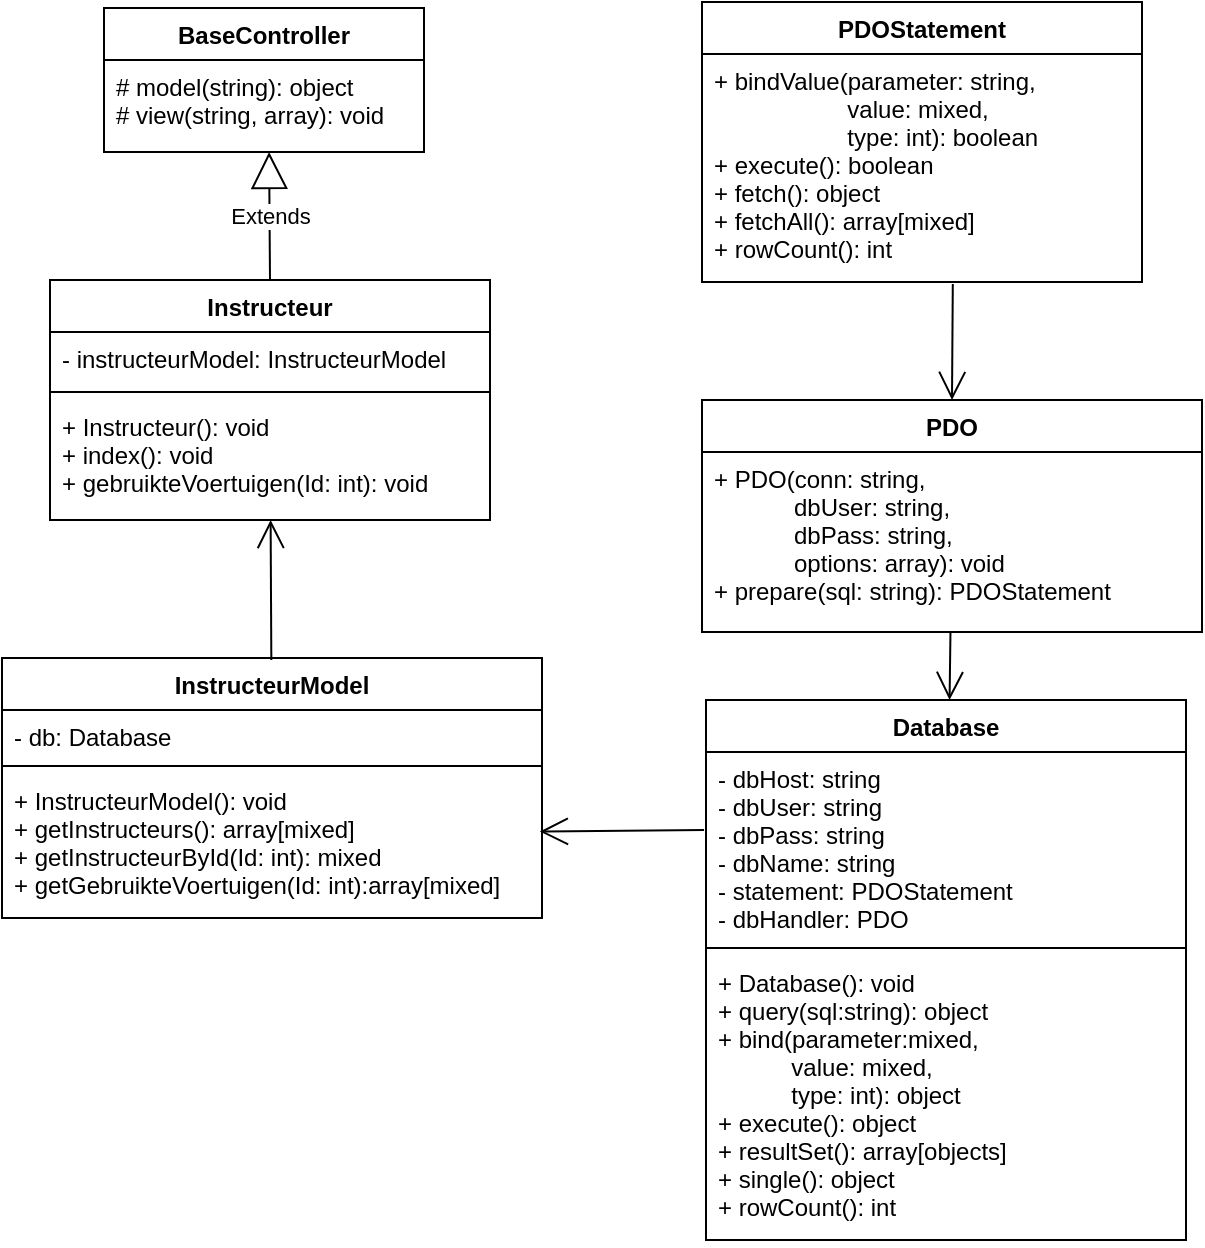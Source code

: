 <mxfile version="20.3.0" type="device"><diagram id="lsWpvYof2iPqZuBiwIu0" name="Pagina-1"><mxGraphModel dx="1026" dy="649" grid="1" gridSize="10" guides="1" tooltips="1" connect="1" arrows="1" fold="1" page="1" pageScale="1" pageWidth="827" pageHeight="1169" math="0" shadow="0"><root><mxCell id="0"/><mxCell id="1" parent="0"/><mxCell id="Xm0FY74fy89r12f_HygY-5" value="Instructeur" style="swimlane;fontStyle=1;align=center;verticalAlign=top;childLayout=stackLayout;horizontal=1;startSize=26;horizontalStack=0;resizeParent=1;resizeParentMax=0;resizeLast=0;collapsible=1;marginBottom=0;" parent="1" vertex="1"><mxGeometry x="154" y="179" width="220" height="120" as="geometry"/></mxCell><mxCell id="Xm0FY74fy89r12f_HygY-6" value="- instructeurModel: InstructeurModel" style="text;strokeColor=none;fillColor=none;align=left;verticalAlign=top;spacingLeft=4;spacingRight=4;overflow=hidden;rotatable=0;points=[[0,0.5],[1,0.5]];portConstraint=eastwest;" parent="Xm0FY74fy89r12f_HygY-5" vertex="1"><mxGeometry y="26" width="220" height="26" as="geometry"/></mxCell><mxCell id="Xm0FY74fy89r12f_HygY-7" value="" style="line;strokeWidth=1;fillColor=none;align=left;verticalAlign=middle;spacingTop=-1;spacingLeft=3;spacingRight=3;rotatable=0;labelPosition=right;points=[];portConstraint=eastwest;strokeColor=inherit;" parent="Xm0FY74fy89r12f_HygY-5" vertex="1"><mxGeometry y="52" width="220" height="8" as="geometry"/></mxCell><mxCell id="Xm0FY74fy89r12f_HygY-8" value="+ Instructeur(): void&#10;+ index(): void&#10;+ gebruikteVoertuigen(Id: int): void&#10;" style="text;strokeColor=none;fillColor=none;align=left;verticalAlign=top;spacingLeft=4;spacingRight=4;overflow=hidden;rotatable=0;points=[[0,0.5],[1,0.5]];portConstraint=eastwest;" parent="Xm0FY74fy89r12f_HygY-5" vertex="1"><mxGeometry y="60" width="220" height="60" as="geometry"/></mxCell><mxCell id="Xm0FY74fy89r12f_HygY-10" value="BaseController" style="swimlane;fontStyle=1;align=center;verticalAlign=top;childLayout=stackLayout;horizontal=1;startSize=26;horizontalStack=0;resizeParent=1;resizeParentMax=0;resizeLast=0;collapsible=1;marginBottom=0;" parent="1" vertex="1"><mxGeometry x="181" y="43" width="160" height="72" as="geometry"/></mxCell><mxCell id="Xm0FY74fy89r12f_HygY-13" value="# model(string): object&#10;# view(string, array): void" style="text;strokeColor=none;fillColor=none;align=left;verticalAlign=top;spacingLeft=4;spacingRight=4;overflow=hidden;rotatable=0;points=[[0,0.5],[1,0.5]];portConstraint=eastwest;" parent="Xm0FY74fy89r12f_HygY-10" vertex="1"><mxGeometry y="26" width="160" height="46" as="geometry"/></mxCell><mxCell id="Xm0FY74fy89r12f_HygY-14" value="InstructeurModel" style="swimlane;fontStyle=1;align=center;verticalAlign=top;childLayout=stackLayout;horizontal=1;startSize=26;horizontalStack=0;resizeParent=1;resizeParentMax=0;resizeLast=0;collapsible=1;marginBottom=0;" parent="1" vertex="1"><mxGeometry x="130" y="368" width="270" height="130" as="geometry"/></mxCell><mxCell id="Xm0FY74fy89r12f_HygY-15" value="- db: Database" style="text;strokeColor=none;fillColor=none;align=left;verticalAlign=top;spacingLeft=4;spacingRight=4;overflow=hidden;rotatable=0;points=[[0,0.5],[1,0.5]];portConstraint=eastwest;" parent="Xm0FY74fy89r12f_HygY-14" vertex="1"><mxGeometry y="26" width="270" height="24" as="geometry"/></mxCell><mxCell id="Xm0FY74fy89r12f_HygY-16" value="" style="line;strokeWidth=1;fillColor=none;align=left;verticalAlign=middle;spacingTop=-1;spacingLeft=3;spacingRight=3;rotatable=0;labelPosition=right;points=[];portConstraint=eastwest;strokeColor=inherit;" parent="Xm0FY74fy89r12f_HygY-14" vertex="1"><mxGeometry y="50" width="270" height="8" as="geometry"/></mxCell><mxCell id="Xm0FY74fy89r12f_HygY-17" value="+ InstructeurModel(): void&#10;+ getInstructeurs(): array[mixed]&#10;+ getInstructeurById(Id: int): mixed&#10;+ getGebruikteVoertuigen(Id: int):array[mixed]&#10;" style="text;strokeColor=none;fillColor=none;align=left;verticalAlign=top;spacingLeft=4;spacingRight=4;overflow=hidden;rotatable=0;points=[[0,0.5],[1,0.5]];portConstraint=eastwest;" parent="Xm0FY74fy89r12f_HygY-14" vertex="1"><mxGeometry y="58" width="270" height="72" as="geometry"/></mxCell><mxCell id="Xm0FY74fy89r12f_HygY-18" value="Database" style="swimlane;fontStyle=1;align=center;verticalAlign=top;childLayout=stackLayout;horizontal=1;startSize=26;horizontalStack=0;resizeParent=1;resizeParentMax=0;resizeLast=0;collapsible=1;marginBottom=0;" parent="1" vertex="1"><mxGeometry x="482" y="389" width="240" height="270" as="geometry"/></mxCell><mxCell id="Xm0FY74fy89r12f_HygY-19" value="- dbHost: string&#10;- dbUser: string&#10;- dbPass: string&#10;- dbName: string&#10;- statement: PDOStatement&#10;- dbHandler: PDO" style="text;strokeColor=none;fillColor=none;align=left;verticalAlign=top;spacingLeft=4;spacingRight=4;overflow=hidden;rotatable=0;points=[[0,0.5],[1,0.5]];portConstraint=eastwest;" parent="Xm0FY74fy89r12f_HygY-18" vertex="1"><mxGeometry y="26" width="240" height="94" as="geometry"/></mxCell><mxCell id="Xm0FY74fy89r12f_HygY-20" value="" style="line;strokeWidth=1;fillColor=none;align=left;verticalAlign=middle;spacingTop=-1;spacingLeft=3;spacingRight=3;rotatable=0;labelPosition=right;points=[];portConstraint=eastwest;strokeColor=inherit;" parent="Xm0FY74fy89r12f_HygY-18" vertex="1"><mxGeometry y="120" width="240" height="8" as="geometry"/></mxCell><mxCell id="Xm0FY74fy89r12f_HygY-21" value="+ Database(): void&#10;+ query(sql:string): object&#10;+ bind(parameter:mixed,&#10;           value: mixed,&#10;           type: int): object&#10;+ execute(): object&#10;+ resultSet(): array[objects]&#10;+ single(): object&#10;+ rowCount(): int" style="text;strokeColor=none;fillColor=none;align=left;verticalAlign=top;spacingLeft=4;spacingRight=4;overflow=hidden;rotatable=0;points=[[0,0.5],[1,0.5]];portConstraint=eastwest;" parent="Xm0FY74fy89r12f_HygY-18" vertex="1"><mxGeometry y="128" width="240" height="142" as="geometry"/></mxCell><mxCell id="Xm0FY74fy89r12f_HygY-24" value="PDO" style="swimlane;fontStyle=1;align=center;verticalAlign=top;childLayout=stackLayout;horizontal=1;startSize=26;horizontalStack=0;resizeParent=1;resizeParentMax=0;resizeLast=0;collapsible=1;marginBottom=0;" parent="1" vertex="1"><mxGeometry x="480" y="239" width="250" height="116" as="geometry"/></mxCell><mxCell id="Xm0FY74fy89r12f_HygY-27" value="+ PDO(conn: string,&#10;            dbUser: string,&#10;            dbPass: string,&#10;            options: array): void&#10;+ prepare(sql: string): PDOStatement" style="text;strokeColor=none;fillColor=none;align=left;verticalAlign=top;spacingLeft=4;spacingRight=4;overflow=hidden;rotatable=0;points=[[0,0.5],[1,0.5]];portConstraint=eastwest;" parent="Xm0FY74fy89r12f_HygY-24" vertex="1"><mxGeometry y="26" width="250" height="90" as="geometry"/></mxCell><mxCell id="Xm0FY74fy89r12f_HygY-28" value="PDOStatement" style="swimlane;fontStyle=1;align=center;verticalAlign=top;childLayout=stackLayout;horizontal=1;startSize=26;horizontalStack=0;resizeParent=1;resizeParentMax=0;resizeLast=0;collapsible=1;marginBottom=0;" parent="1" vertex="1"><mxGeometry x="480" y="40" width="220" height="140" as="geometry"/></mxCell><mxCell id="Xm0FY74fy89r12f_HygY-31" value="+ bindValue(parameter: string,&#10;                    value: mixed,&#10;                    type: int): boolean&#10;+ execute(): boolean&#10;+ fetch(): object&#10;+ fetchAll(): array[mixed]&#10;+ rowCount(): int" style="text;strokeColor=none;fillColor=none;align=left;verticalAlign=top;spacingLeft=4;spacingRight=4;overflow=hidden;rotatable=0;points=[[0,0.5],[1,0.5]];portConstraint=eastwest;" parent="Xm0FY74fy89r12f_HygY-28" vertex="1"><mxGeometry y="26" width="220" height="114" as="geometry"/></mxCell><mxCell id="Xm0FY74fy89r12f_HygY-43" value="Extends" style="endArrow=block;endSize=16;endFill=0;html=1;rounded=0;exitX=0.5;exitY=0;exitDx=0;exitDy=0;" parent="1" source="Xm0FY74fy89r12f_HygY-5" edge="1"><mxGeometry width="160" relative="1" as="geometry"><mxPoint x="266" y="179" as="sourcePoint"/><mxPoint x="263.549" y="115" as="targetPoint"/></mxGeometry></mxCell><mxCell id="Xm0FY74fy89r12f_HygY-46" value="" style="endArrow=open;endFill=1;endSize=12;html=1;rounded=0;" parent="1" source="Xm0FY74fy89r12f_HygY-24" target="Xm0FY74fy89r12f_HygY-18" edge="1"><mxGeometry width="160" relative="1" as="geometry"><mxPoint x="610" y="359" as="sourcePoint"/><mxPoint x="610" y="389" as="targetPoint"/></mxGeometry></mxCell><mxCell id="Xm0FY74fy89r12f_HygY-47" value="" style="endArrow=open;endFill=1;endSize=12;html=1;rounded=0;exitX=0.57;exitY=1.009;exitDx=0;exitDy=0;exitPerimeter=0;entryX=0.5;entryY=0;entryDx=0;entryDy=0;" parent="1" source="Xm0FY74fy89r12f_HygY-31" target="Xm0FY74fy89r12f_HygY-24" edge="1"><mxGeometry width="160" relative="1" as="geometry"><mxPoint x="220" y="319" as="sourcePoint"/><mxPoint x="380" y="319" as="targetPoint"/></mxGeometry></mxCell><mxCell id="Xm0FY74fy89r12f_HygY-49" value="" style="endArrow=open;endFill=1;endSize=12;html=1;rounded=0;exitX=-0.004;exitY=0.415;exitDx=0;exitDy=0;exitPerimeter=0;entryX=0.996;entryY=0.386;entryDx=0;entryDy=0;entryPerimeter=0;" parent="1" source="Xm0FY74fy89r12f_HygY-19" edge="1"><mxGeometry width="160" relative="1" as="geometry"><mxPoint x="220" y="409" as="sourcePoint"/><mxPoint x="398.92" y="454.792" as="targetPoint"/></mxGeometry></mxCell><mxCell id="Xm0FY74fy89r12f_HygY-50" value="" style="endArrow=open;endFill=1;endSize=12;html=1;rounded=0;" parent="1" target="Xm0FY74fy89r12f_HygY-5" edge="1"><mxGeometry width="160" relative="1" as="geometry"><mxPoint x="264.667" y="369" as="sourcePoint"/><mxPoint x="380" y="299" as="targetPoint"/></mxGeometry></mxCell></root></mxGraphModel></diagram></mxfile>
